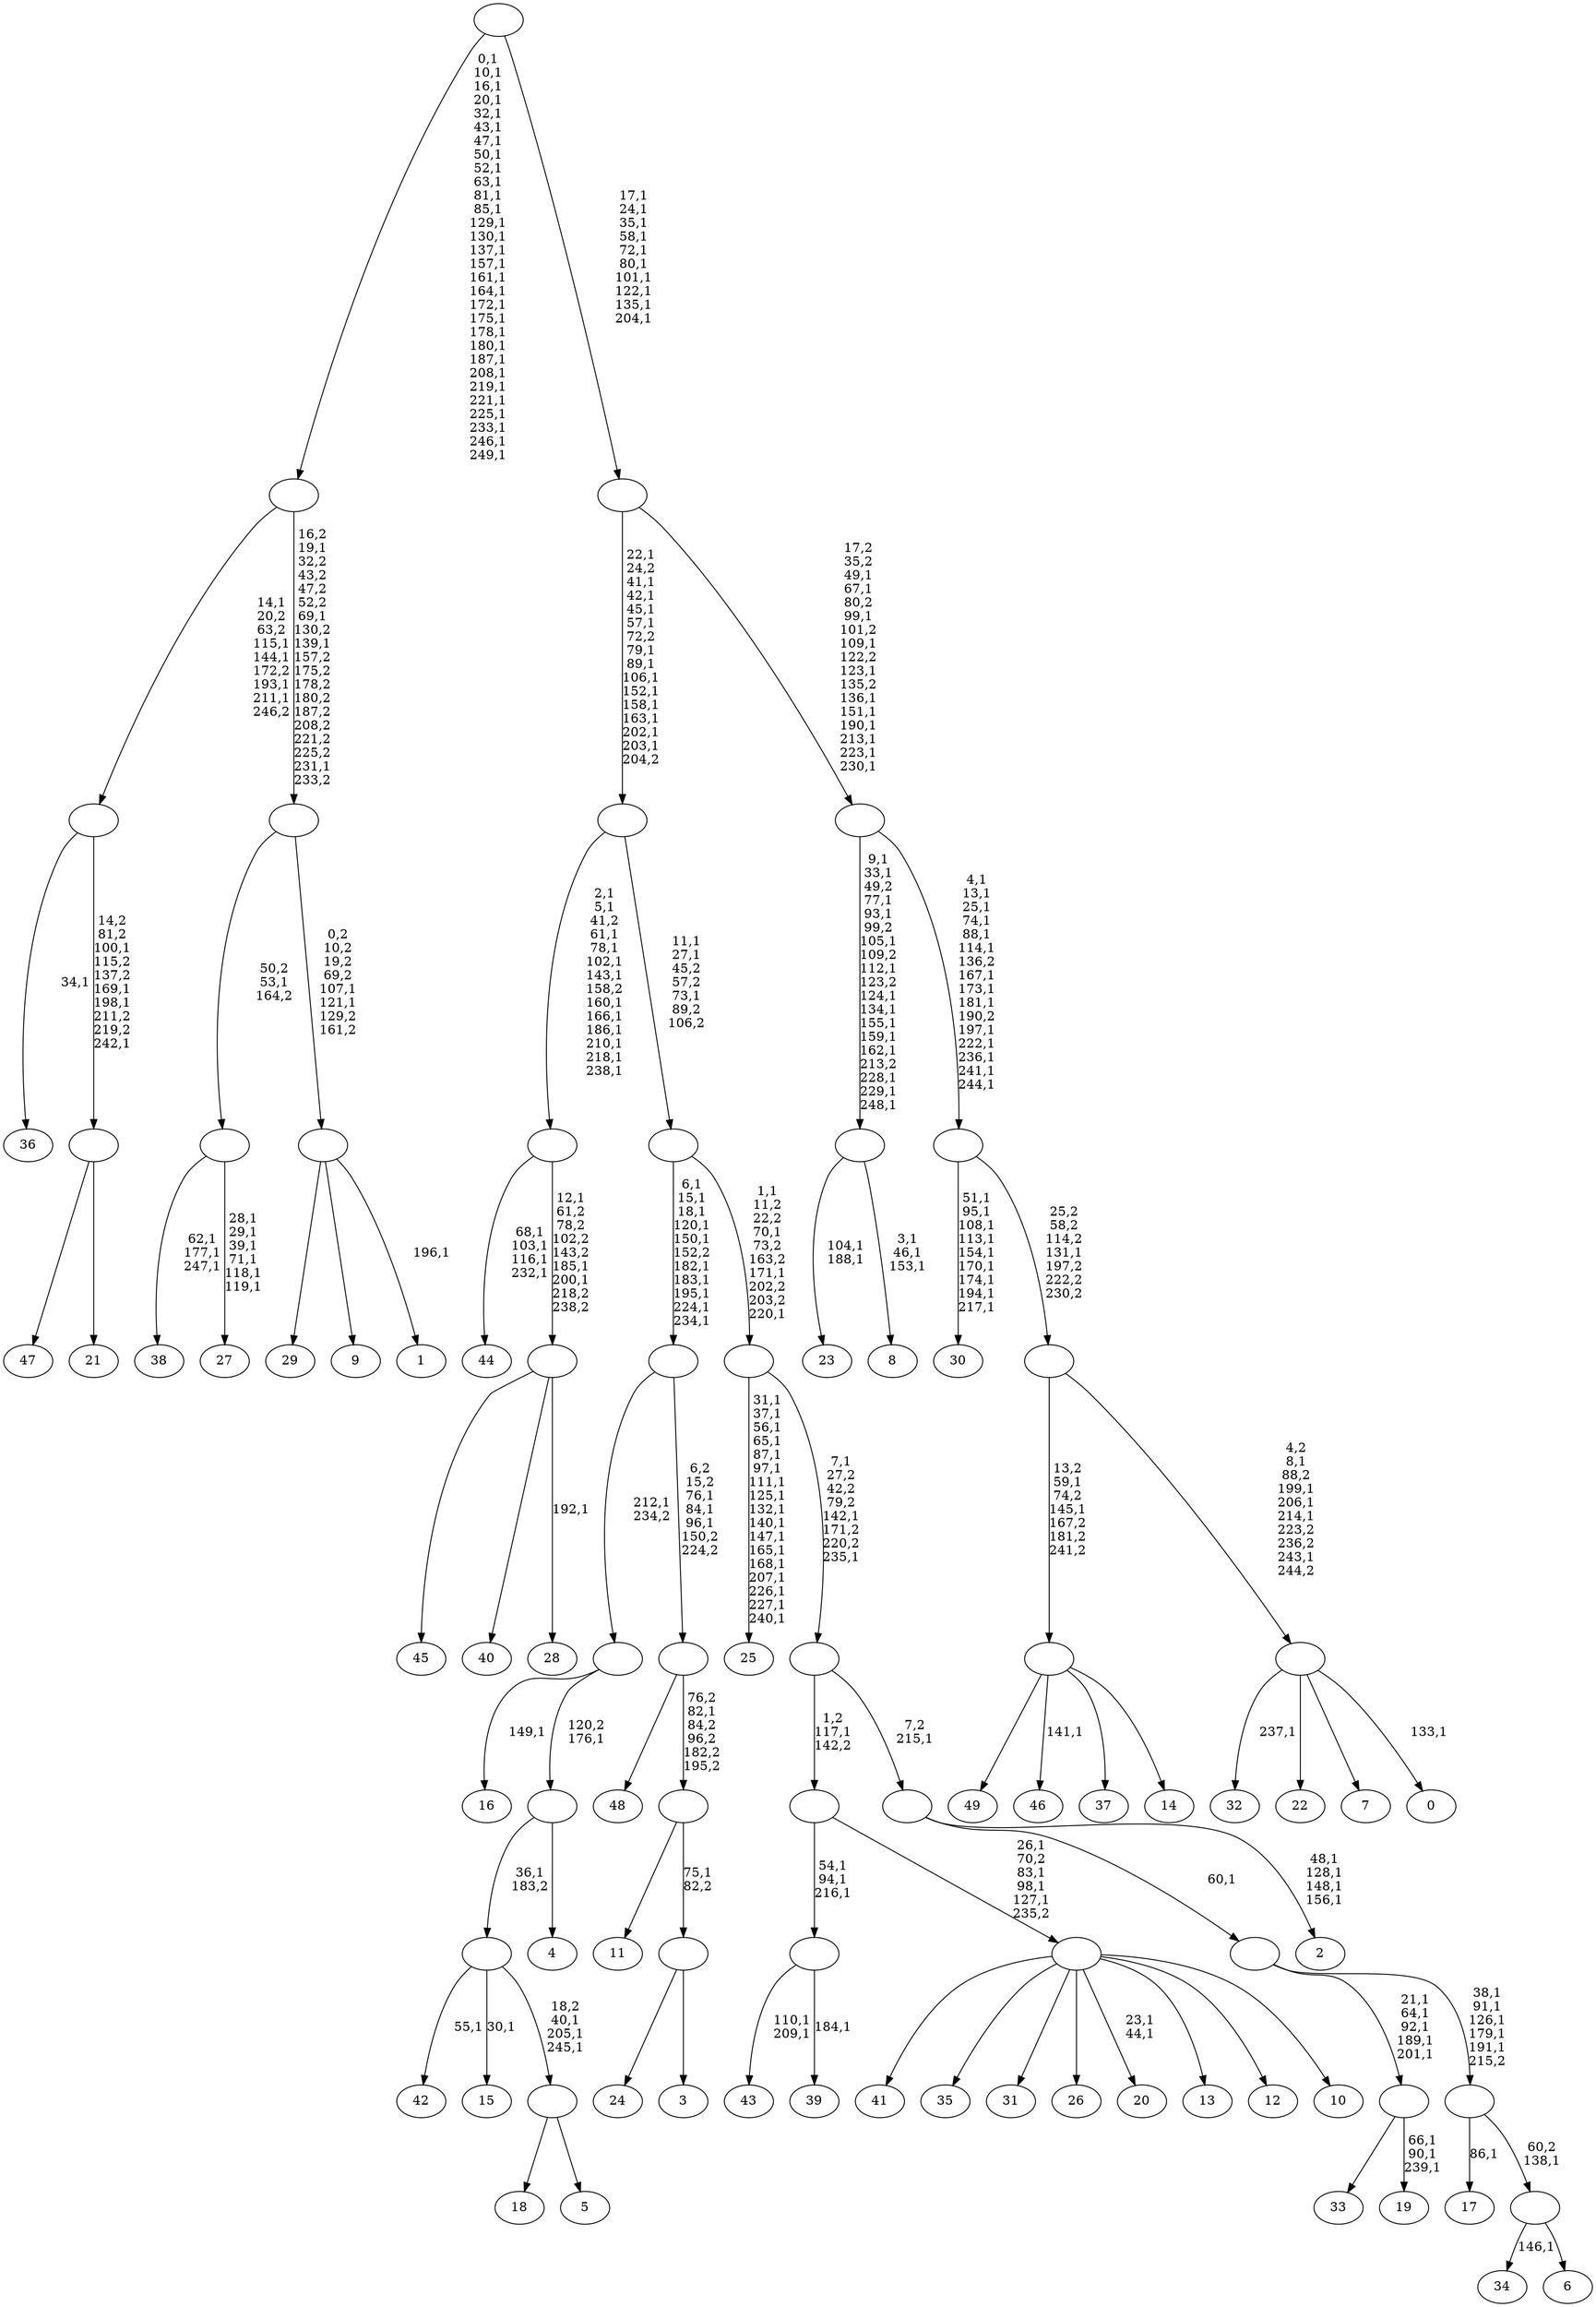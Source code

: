 digraph T {
	300 [label="49"]
	299 [label="48"]
	298 [label="47"]
	297 [label="46"]
	295 [label="45"]
	294 [label="44"]
	289 [label="43"]
	286 [label="42"]
	284 [label="41"]
	283 [label="40"]
	282 [label="39"]
	280 [label=""]
	277 [label="38"]
	273 [label="37"]
	272 [label="36"]
	270 [label="35"]
	269 [label="34"]
	267 [label="33"]
	266 [label="32"]
	264 [label="31"]
	263 [label="30"]
	253 [label="29"]
	252 [label="28"]
	250 [label=""]
	247 [label=""]
	235 [label="27"]
	228 [label=""]
	227 [label="26"]
	226 [label="25"]
	208 [label="24"]
	207 [label="23"]
	204 [label="22"]
	203 [label="21"]
	202 [label=""]
	198 [label=""]
	193 [label="20"]
	190 [label="19"]
	186 [label=""]
	181 [label="18"]
	180 [label="17"]
	178 [label="16"]
	176 [label="15"]
	174 [label="14"]
	173 [label=""]
	171 [label="13"]
	170 [label="12"]
	169 [label="11"]
	168 [label="10"]
	167 [label=""]
	163 [label=""]
	162 [label="9"]
	161 [label="8"]
	157 [label=""]
	143 [label="7"]
	142 [label="6"]
	141 [label=""]
	140 [label=""]
	135 [label=""]
	134 [label="5"]
	133 [label=""]
	130 [label=""]
	129 [label="4"]
	128 [label=""]
	127 [label=""]
	126 [label="3"]
	125 [label=""]
	124 [label=""]
	123 [label=""]
	120 [label=""]
	110 [label="2"]
	105 [label=""]
	104 [label=""]
	101 [label=""]
	97 [label=""]
	94 [label=""]
	81 [label="1"]
	79 [label=""]
	77 [label=""]
	73 [label=""]
	43 [label="0"]
	41 [label=""]
	36 [label=""]
	35 [label=""]
	21 [label=""]
	10 [label=""]
	0 [label=""]
	280 -> 282 [label="184,1"]
	280 -> 289 [label="110,1\n209,1"]
	250 -> 252 [label="192,1"]
	250 -> 295 [label=""]
	250 -> 283 [label=""]
	247 -> 250 [label="12,1\n61,2\n78,2\n102,2\n143,2\n185,1\n200,1\n218,2\n238,2"]
	247 -> 294 [label="68,1\n103,1\n116,1\n232,1"]
	228 -> 235 [label="28,1\n29,1\n39,1\n71,1\n118,1\n119,1"]
	228 -> 277 [label="62,1\n177,1\n247,1"]
	202 -> 298 [label=""]
	202 -> 203 [label=""]
	198 -> 202 [label="14,2\n81,2\n100,1\n115,2\n137,2\n169,1\n198,1\n211,2\n219,2\n242,1"]
	198 -> 272 [label="34,1"]
	186 -> 190 [label="66,1\n90,1\n239,1"]
	186 -> 267 [label=""]
	173 -> 297 [label="141,1"]
	173 -> 300 [label=""]
	173 -> 273 [label=""]
	173 -> 174 [label=""]
	167 -> 193 [label="23,1\n44,1"]
	167 -> 284 [label=""]
	167 -> 270 [label=""]
	167 -> 264 [label=""]
	167 -> 227 [label=""]
	167 -> 171 [label=""]
	167 -> 170 [label=""]
	167 -> 168 [label=""]
	163 -> 167 [label="26,1\n70,2\n83,1\n98,1\n127,1\n235,2"]
	163 -> 280 [label="54,1\n94,1\n216,1"]
	157 -> 161 [label="3,1\n46,1\n153,1"]
	157 -> 207 [label="104,1\n188,1"]
	141 -> 269 [label="146,1"]
	141 -> 142 [label=""]
	140 -> 180 [label="86,1"]
	140 -> 141 [label="60,2\n138,1"]
	135 -> 140 [label="38,1\n91,1\n126,1\n179,1\n191,1\n215,2"]
	135 -> 186 [label="21,1\n64,1\n92,1\n189,1\n201,1"]
	133 -> 181 [label=""]
	133 -> 134 [label=""]
	130 -> 133 [label="18,2\n40,1\n205,1\n245,1"]
	130 -> 176 [label="30,1"]
	130 -> 286 [label="55,1"]
	128 -> 130 [label="36,1\n183,2"]
	128 -> 129 [label=""]
	127 -> 178 [label="149,1"]
	127 -> 128 [label="120,2\n176,1"]
	125 -> 208 [label=""]
	125 -> 126 [label=""]
	124 -> 169 [label=""]
	124 -> 125 [label="75,1\n82,2"]
	123 -> 299 [label=""]
	123 -> 124 [label="76,2\n82,1\n84,2\n96,2\n182,2\n195,2"]
	120 -> 123 [label="6,2\n15,2\n76,1\n84,1\n96,1\n150,2\n224,2"]
	120 -> 127 [label="212,1\n234,2"]
	105 -> 110 [label="48,1\n128,1\n148,1\n156,1"]
	105 -> 135 [label="60,1"]
	104 -> 163 [label="1,2\n117,1\n142,2"]
	104 -> 105 [label="7,2\n215,1"]
	101 -> 104 [label="7,1\n27,2\n42,2\n79,2\n142,1\n171,2\n220,2\n235,1"]
	101 -> 226 [label="31,1\n37,1\n56,1\n65,1\n87,1\n97,1\n111,1\n125,1\n132,1\n140,1\n147,1\n165,1\n168,1\n207,1\n226,1\n227,1\n240,1"]
	97 -> 101 [label="1,1\n11,2\n22,2\n70,1\n73,2\n163,2\n171,1\n202,2\n203,2\n220,1"]
	97 -> 120 [label="6,1\n15,1\n18,1\n120,1\n150,1\n152,2\n182,1\n183,1\n195,1\n224,1\n234,1"]
	94 -> 97 [label="11,1\n27,1\n45,2\n57,2\n73,1\n89,2\n106,2"]
	94 -> 247 [label="2,1\n5,1\n41,2\n61,1\n78,1\n102,1\n143,1\n158,2\n160,1\n166,1\n186,1\n210,1\n218,1\n238,1"]
	79 -> 81 [label="196,1"]
	79 -> 253 [label=""]
	79 -> 162 [label=""]
	77 -> 79 [label="0,2\n10,2\n19,2\n69,2\n107,1\n121,1\n129,2\n161,2"]
	77 -> 228 [label="50,2\n53,1\n164,2"]
	73 -> 77 [label="16,2\n19,1\n32,2\n43,2\n47,2\n52,2\n69,1\n130,2\n139,1\n157,2\n175,2\n178,2\n180,2\n187,2\n208,2\n221,2\n225,2\n231,1\n233,2"]
	73 -> 198 [label="14,1\n20,2\n63,2\n115,1\n144,1\n172,2\n193,1\n211,1\n246,2"]
	41 -> 43 [label="133,1"]
	41 -> 266 [label="237,1"]
	41 -> 204 [label=""]
	41 -> 143 [label=""]
	36 -> 41 [label="4,2\n8,1\n88,2\n199,1\n206,1\n214,1\n223,2\n236,2\n243,1\n244,2"]
	36 -> 173 [label="13,2\n59,1\n74,2\n145,1\n167,2\n181,2\n241,2"]
	35 -> 263 [label="51,1\n95,1\n108,1\n113,1\n154,1\n170,1\n174,1\n194,1\n217,1"]
	35 -> 36 [label="25,2\n58,2\n114,2\n131,1\n197,2\n222,2\n230,2"]
	21 -> 35 [label="4,1\n13,1\n25,1\n74,1\n88,1\n114,1\n136,2\n167,1\n173,1\n181,1\n190,2\n197,1\n222,1\n236,1\n241,1\n244,1"]
	21 -> 157 [label="9,1\n33,1\n49,2\n77,1\n93,1\n99,2\n105,1\n109,2\n112,1\n123,2\n124,1\n134,1\n155,1\n159,1\n162,1\n213,2\n228,1\n229,1\n248,1"]
	10 -> 21 [label="17,2\n35,2\n49,1\n67,1\n80,2\n99,1\n101,2\n109,1\n122,2\n123,1\n135,2\n136,1\n151,1\n190,1\n213,1\n223,1\n230,1"]
	10 -> 94 [label="22,1\n24,2\n41,1\n42,1\n45,1\n57,1\n72,2\n79,1\n89,1\n106,1\n152,1\n158,1\n163,1\n202,1\n203,1\n204,2"]
	0 -> 10 [label="17,1\n24,1\n35,1\n58,1\n72,1\n80,1\n101,1\n122,1\n135,1\n204,1"]
	0 -> 73 [label="0,1\n10,1\n16,1\n20,1\n32,1\n43,1\n47,1\n50,1\n52,1\n63,1\n81,1\n85,1\n129,1\n130,1\n137,1\n157,1\n161,1\n164,1\n172,1\n175,1\n178,1\n180,1\n187,1\n208,1\n219,1\n221,1\n225,1\n233,1\n246,1\n249,1"]
}
